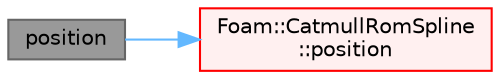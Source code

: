 digraph "position"
{
 // LATEX_PDF_SIZE
  bgcolor="transparent";
  edge [fontname=Helvetica,fontsize=10,labelfontname=Helvetica,labelfontsize=10];
  node [fontname=Helvetica,fontsize=10,shape=box,height=0.2,width=0.4];
  rankdir="LR";
  Node1 [id="Node000001",label="position",height=0.2,width=0.4,color="gray40", fillcolor="grey60", style="filled", fontcolor="black",tooltip=" "];
  Node1 -> Node2 [id="edge1_Node000001_Node000002",color="steelblue1",style="solid",tooltip=" "];
  Node2 [id="Node000002",label="Foam::CatmullRomSpline\l::position",height=0.2,width=0.4,color="red", fillcolor="#FFF0F0", style="filled",URL="$classFoam_1_1CatmullRomSpline.html#a42dfd654e4ed87b5d22015dabbb44b0c",tooltip=" "];
}
